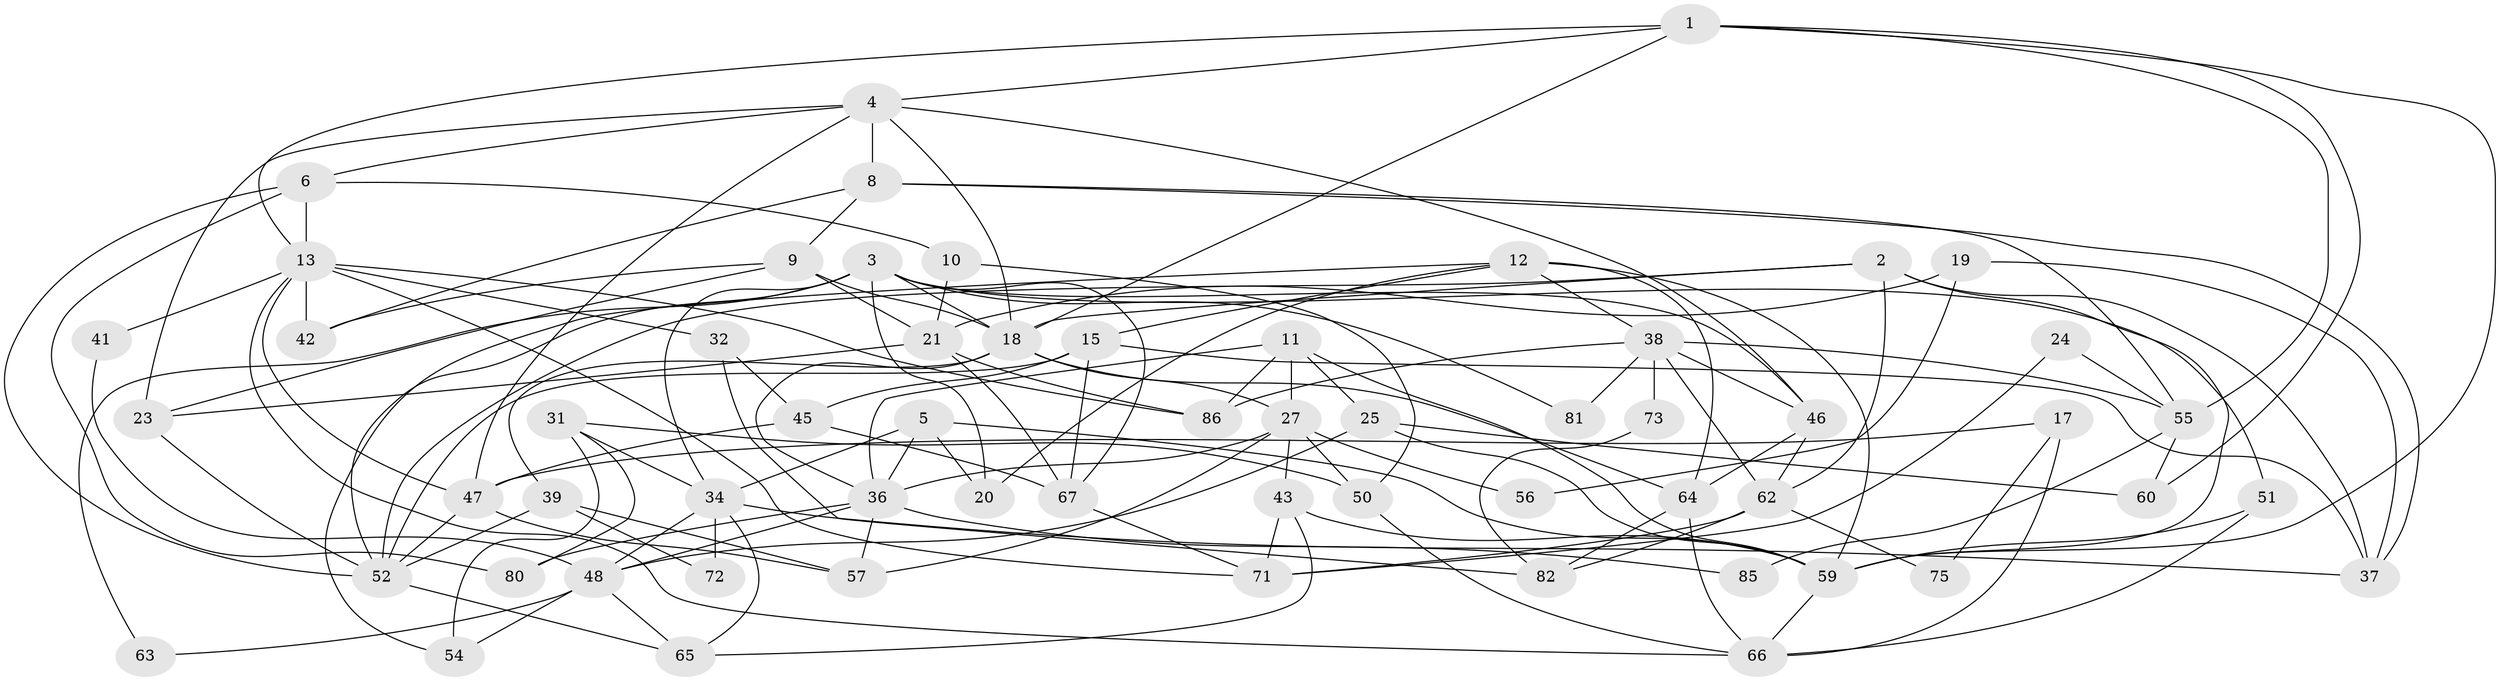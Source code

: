 // original degree distribution, {6: 0.08139534883720931, 5: 0.1744186046511628, 7: 0.05813953488372093, 4: 0.29069767441860467, 2: 0.1744186046511628, 3: 0.20930232558139536, 8: 0.011627906976744186}
// Generated by graph-tools (version 1.1) at 2025/11/02/27/25 16:11:24]
// undirected, 60 vertices, 140 edges
graph export_dot {
graph [start="1"]
  node [color=gray90,style=filled];
  1;
  2 [super="+7"];
  3 [super="+30"];
  4 [super="+14"];
  5;
  6 [super="+33"];
  8;
  9 [super="+26"];
  10;
  11 [super="+29"];
  12 [super="+22"];
  13 [super="+16"];
  15 [super="+35"];
  17;
  18 [super="+68"];
  19;
  20 [super="+53"];
  21 [super="+83"];
  23;
  24;
  25 [super="+77"];
  27 [super="+28"];
  31;
  32;
  34 [super="+44"];
  36 [super="+40"];
  37;
  38 [super="+61"];
  39;
  41;
  42;
  43;
  45;
  46;
  47 [super="+78"];
  48 [super="+49"];
  50;
  51;
  52 [super="+58"];
  54;
  55 [super="+84"];
  56;
  57;
  59 [super="+76"];
  60;
  62 [super="+69"];
  63;
  64;
  65 [super="+70"];
  66 [super="+74"];
  67;
  71 [super="+79"];
  72;
  73;
  75;
  80;
  81;
  82;
  85;
  86;
  1 -- 18;
  1 -- 60;
  1 -- 4;
  1 -- 13;
  1 -- 59;
  1 -- 55;
  2 -- 37;
  2 -- 62;
  2 -- 18;
  2 -- 59;
  2 -- 52;
  3 -- 51;
  3 -- 46;
  3 -- 63;
  3 -- 52;
  3 -- 81;
  3 -- 18;
  3 -- 34;
  3 -- 67;
  3 -- 20;
  4 -- 46;
  4 -- 6;
  4 -- 8;
  4 -- 18;
  4 -- 47;
  4 -- 23;
  5 -- 34;
  5 -- 36;
  5 -- 20;
  5 -- 59;
  6 -- 10;
  6 -- 13;
  6 -- 80;
  6 -- 52;
  8 -- 9;
  8 -- 37;
  8 -- 42;
  8 -- 55;
  9 -- 42;
  9 -- 21;
  9 -- 18;
  9 -- 23;
  10 -- 50;
  10 -- 21;
  11 -- 86;
  11 -- 25;
  11 -- 36;
  11 -- 27;
  11 -- 59;
  12 -- 64;
  12 -- 38;
  12 -- 15;
  12 -- 59;
  12 -- 20;
  12 -- 54;
  13 -- 86;
  13 -- 41;
  13 -- 66;
  13 -- 32;
  13 -- 42;
  13 -- 47;
  13 -- 71;
  15 -- 45;
  15 -- 67;
  15 -- 52;
  15 -- 37;
  17 -- 75;
  17 -- 66;
  17 -- 47;
  18 -- 27;
  18 -- 36 [weight=2];
  18 -- 64;
  18 -- 39;
  19 -- 21 [weight=2];
  19 -- 37;
  19 -- 56;
  21 -- 67;
  21 -- 86;
  21 -- 23;
  23 -- 52;
  24 -- 71;
  24 -- 55;
  25 -- 48;
  25 -- 60;
  25 -- 59;
  27 -- 57;
  27 -- 50;
  27 -- 36;
  27 -- 56;
  27 -- 43;
  31 -- 80;
  31 -- 50;
  31 -- 34;
  31 -- 54;
  32 -- 45;
  32 -- 82;
  34 -- 37;
  34 -- 72;
  34 -- 48;
  34 -- 65;
  36 -- 48;
  36 -- 80;
  36 -- 57;
  36 -- 85;
  38 -- 81;
  38 -- 55;
  38 -- 86;
  38 -- 73;
  38 -- 46;
  38 -- 62;
  39 -- 57;
  39 -- 52;
  39 -- 72;
  41 -- 48;
  43 -- 65;
  43 -- 59;
  43 -- 71;
  45 -- 67;
  45 -- 47;
  46 -- 62;
  46 -- 64;
  47 -- 52;
  47 -- 57;
  48 -- 54;
  48 -- 63;
  48 -- 65;
  50 -- 66;
  51 -- 66;
  51 -- 59;
  52 -- 65;
  55 -- 60;
  55 -- 85;
  59 -- 66;
  62 -- 82;
  62 -- 71 [weight=2];
  62 -- 75;
  64 -- 66;
  64 -- 82;
  67 -- 71;
  73 -- 82;
}
